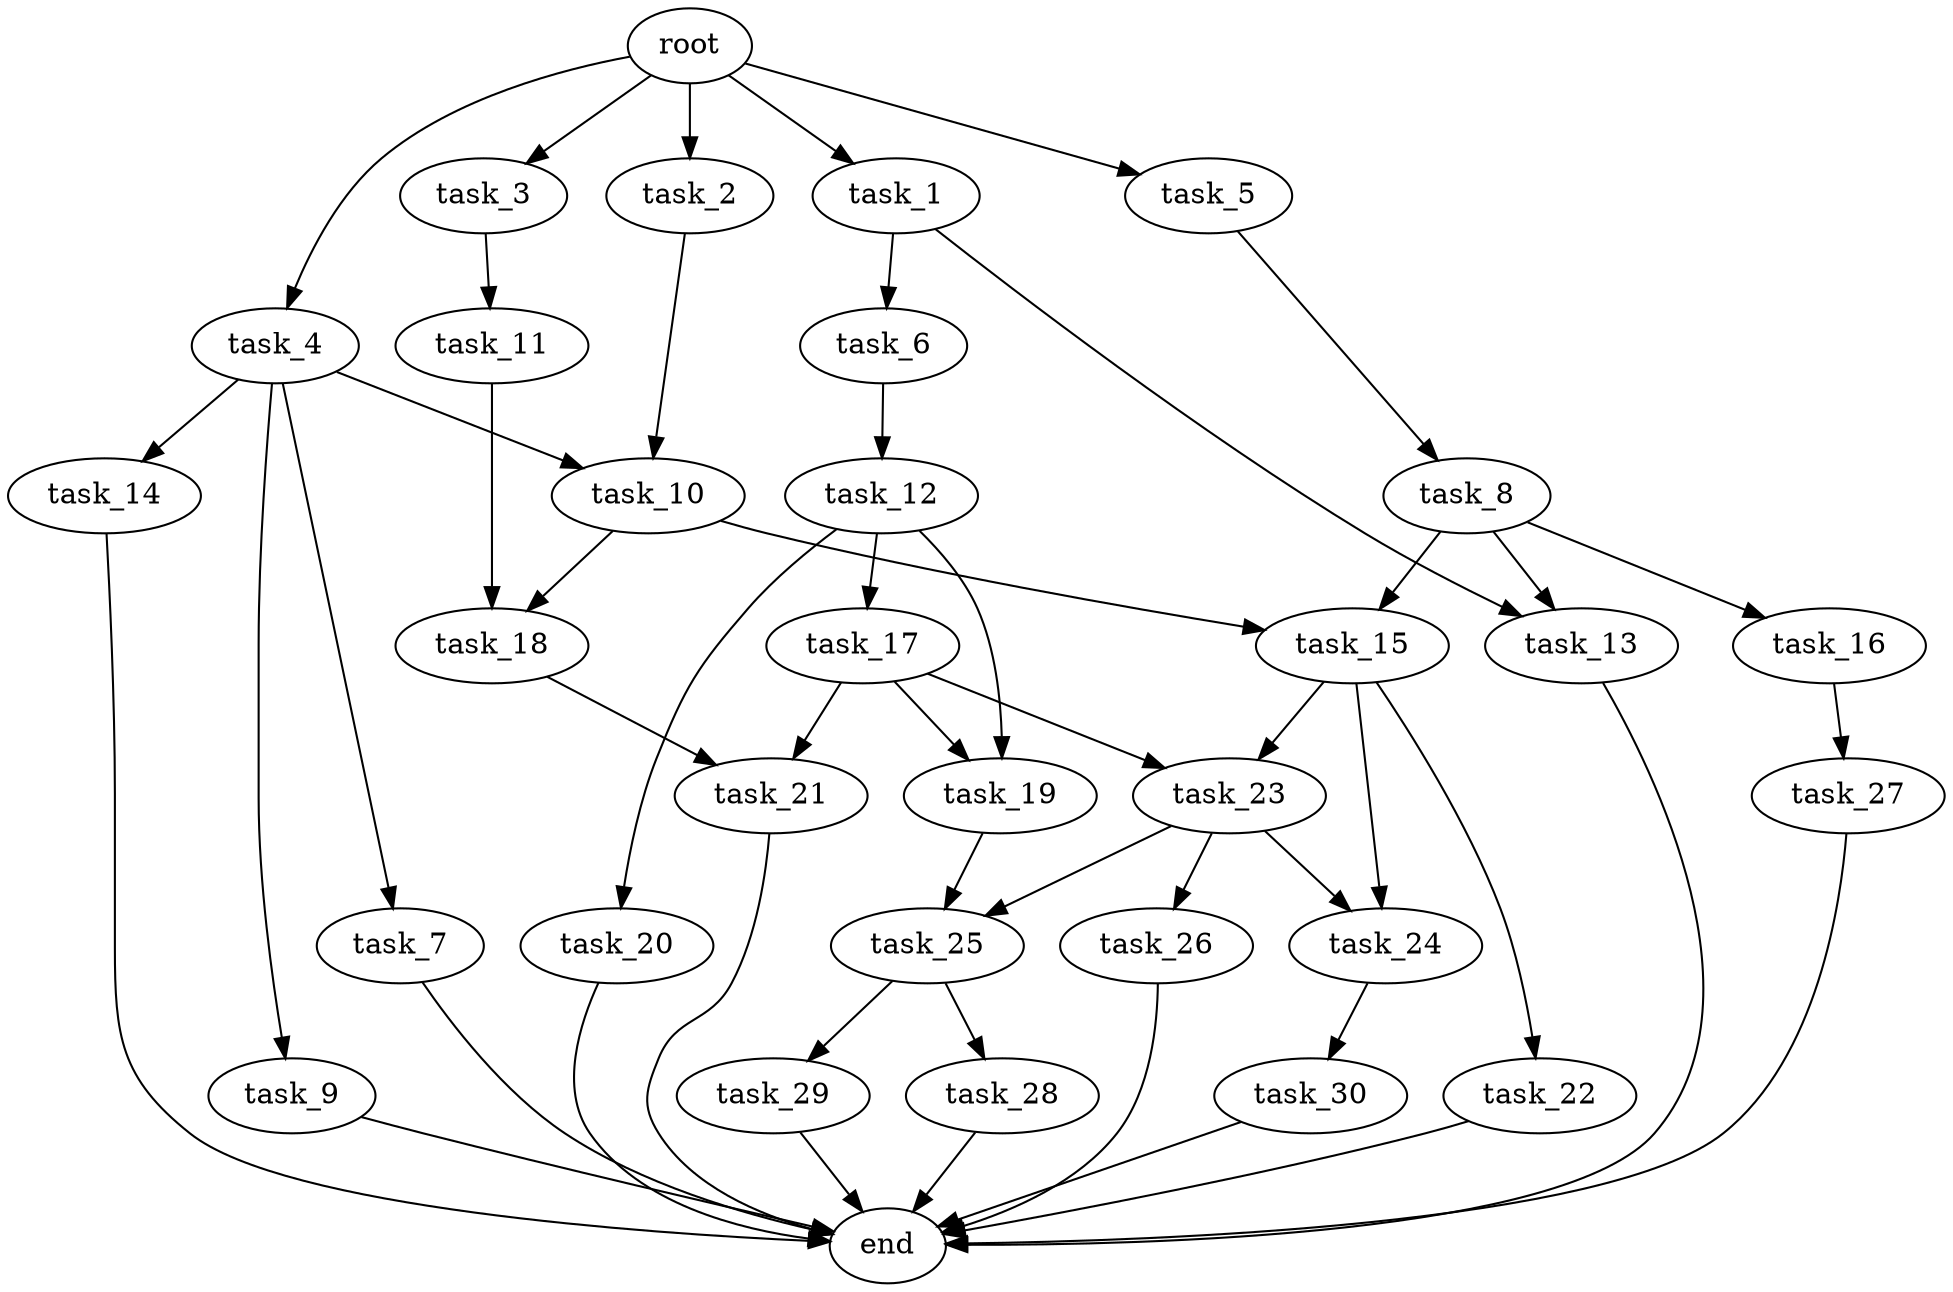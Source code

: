 digraph G {
  root [size="0.000000e+00"];
  task_1 [size="7.652977e+10"];
  task_2 [size="4.377324e+10"];
  task_3 [size="3.951737e+10"];
  task_4 [size="6.607571e+10"];
  task_5 [size="4.740403e+10"];
  task_6 [size="5.335144e+10"];
  task_7 [size="1.364678e+10"];
  task_8 [size="3.910535e+10"];
  task_9 [size="7.975049e+10"];
  task_10 [size="5.457699e+10"];
  task_11 [size="9.601383e+10"];
  task_12 [size="1.441611e+10"];
  task_13 [size="6.773213e+10"];
  task_14 [size="9.141775e+10"];
  task_15 [size="7.950376e+10"];
  task_16 [size="7.293516e+10"];
  task_17 [size="3.731932e+10"];
  task_18 [size="9.494702e+10"];
  task_19 [size="5.535688e+10"];
  task_20 [size="5.551142e+10"];
  task_21 [size="1.233228e+10"];
  task_22 [size="5.129336e+08"];
  task_23 [size="5.966952e+10"];
  task_24 [size="5.371983e+10"];
  task_25 [size="9.469847e+10"];
  task_26 [size="3.047607e+10"];
  task_27 [size="7.483218e+10"];
  task_28 [size="9.035560e+10"];
  task_29 [size="3.439173e+10"];
  task_30 [size="4.127132e+10"];
  end [size="0.000000e+00"];

  root -> task_1 [size="1.000000e-12"];
  root -> task_2 [size="1.000000e-12"];
  root -> task_3 [size="1.000000e-12"];
  root -> task_4 [size="1.000000e-12"];
  root -> task_5 [size="1.000000e-12"];
  task_1 -> task_6 [size="5.335144e+08"];
  task_1 -> task_13 [size="3.386607e+08"];
  task_2 -> task_10 [size="2.728849e+08"];
  task_3 -> task_11 [size="9.601383e+08"];
  task_4 -> task_7 [size="1.364678e+08"];
  task_4 -> task_9 [size="7.975049e+08"];
  task_4 -> task_10 [size="2.728849e+08"];
  task_4 -> task_14 [size="9.141775e+08"];
  task_5 -> task_8 [size="3.910535e+08"];
  task_6 -> task_12 [size="1.441611e+08"];
  task_7 -> end [size="1.000000e-12"];
  task_8 -> task_13 [size="3.386607e+08"];
  task_8 -> task_15 [size="3.975188e+08"];
  task_8 -> task_16 [size="7.293516e+08"];
  task_9 -> end [size="1.000000e-12"];
  task_10 -> task_15 [size="3.975188e+08"];
  task_10 -> task_18 [size="4.747351e+08"];
  task_11 -> task_18 [size="4.747351e+08"];
  task_12 -> task_17 [size="3.731932e+08"];
  task_12 -> task_19 [size="2.767844e+08"];
  task_12 -> task_20 [size="5.551142e+08"];
  task_13 -> end [size="1.000000e-12"];
  task_14 -> end [size="1.000000e-12"];
  task_15 -> task_22 [size="5.129336e+06"];
  task_15 -> task_23 [size="2.983476e+08"];
  task_15 -> task_24 [size="2.685992e+08"];
  task_16 -> task_27 [size="7.483218e+08"];
  task_17 -> task_19 [size="2.767844e+08"];
  task_17 -> task_21 [size="6.166142e+07"];
  task_17 -> task_23 [size="2.983476e+08"];
  task_18 -> task_21 [size="6.166142e+07"];
  task_19 -> task_25 [size="4.734923e+08"];
  task_20 -> end [size="1.000000e-12"];
  task_21 -> end [size="1.000000e-12"];
  task_22 -> end [size="1.000000e-12"];
  task_23 -> task_24 [size="2.685992e+08"];
  task_23 -> task_25 [size="4.734923e+08"];
  task_23 -> task_26 [size="3.047607e+08"];
  task_24 -> task_30 [size="4.127132e+08"];
  task_25 -> task_28 [size="9.035560e+08"];
  task_25 -> task_29 [size="3.439173e+08"];
  task_26 -> end [size="1.000000e-12"];
  task_27 -> end [size="1.000000e-12"];
  task_28 -> end [size="1.000000e-12"];
  task_29 -> end [size="1.000000e-12"];
  task_30 -> end [size="1.000000e-12"];
}
